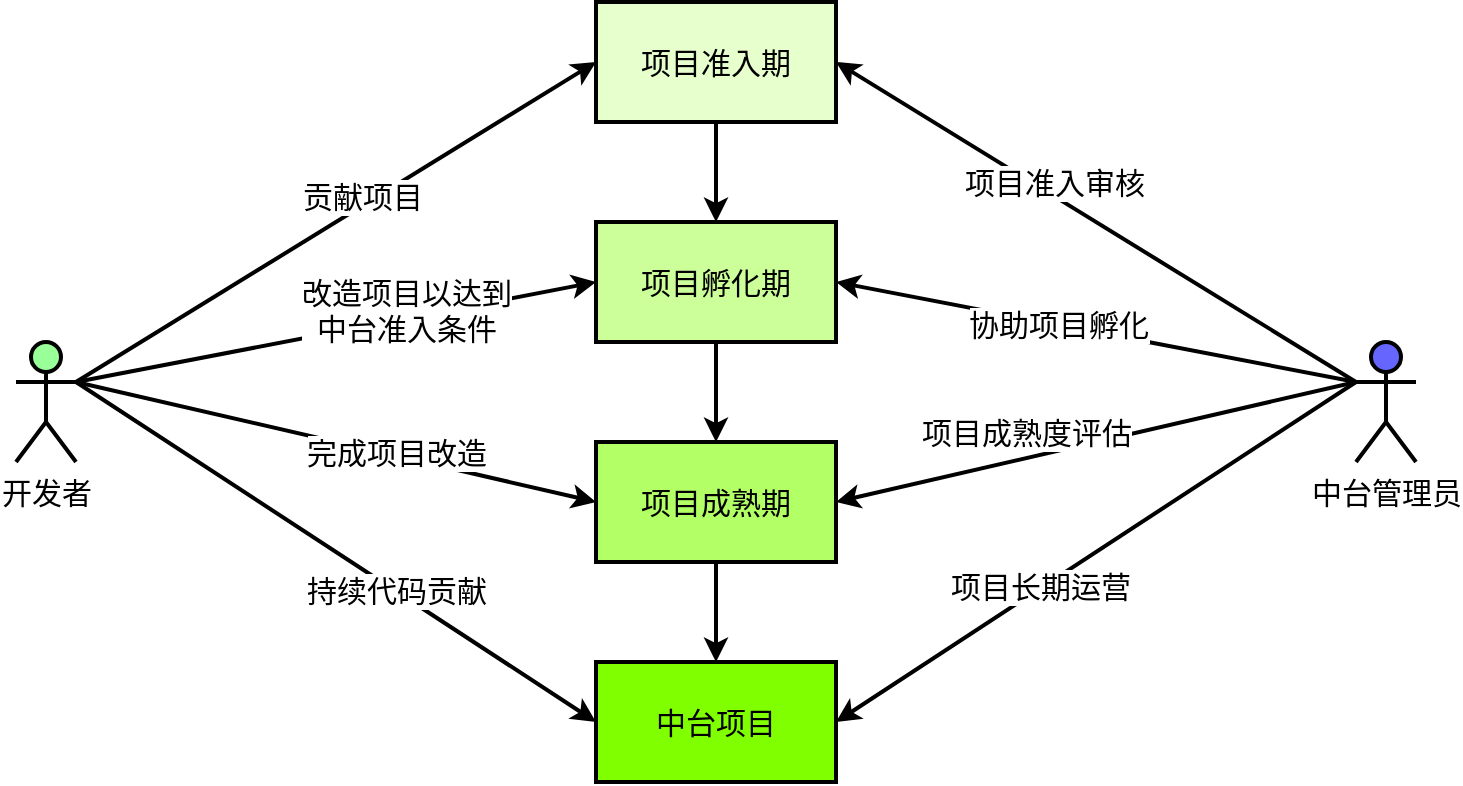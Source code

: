 <mxfile version="14.1.1" type="github">
  <diagram id="Fmt4JYkOpMf6JTTpeLZk" name="Page-1">
    <mxGraphModel dx="2016" dy="1085" grid="1" gridSize="10" guides="1" tooltips="1" connect="1" arrows="1" fold="1" page="1" pageScale="1" pageWidth="827" pageHeight="1169" math="0" shadow="0">
      <root>
        <mxCell id="0" />
        <mxCell id="1" parent="0" />
        <mxCell id="IUOu6LaZ3xwI3mmke3Tm-26" style="rounded=0;orthogonalLoop=1;jettySize=auto;html=1;exitX=1;exitY=0.333;exitDx=0;exitDy=0;exitPerimeter=0;entryX=0;entryY=0.5;entryDx=0;entryDy=0;strokeWidth=2;fontSize=15;" parent="1" source="IUOu6LaZ3xwI3mmke3Tm-16" target="IUOu6LaZ3xwI3mmke3Tm-18" edge="1">
          <mxGeometry relative="1" as="geometry" />
        </mxCell>
        <mxCell id="IUOu6LaZ3xwI3mmke3Tm-27" value="贡献项目" style="edgeLabel;html=1;align=center;verticalAlign=middle;resizable=0;points=[];fontSize=15;" parent="IUOu6LaZ3xwI3mmke3Tm-26" vertex="1" connectable="0">
          <mxGeometry x="-0.347" relative="1" as="geometry">
            <mxPoint x="58.01" y="-40.73" as="offset" />
          </mxGeometry>
        </mxCell>
        <mxCell id="IUOu6LaZ3xwI3mmke3Tm-28" value="改造项目以达到&lt;br&gt;中台准入条件" style="edgeStyle=none;rounded=0;orthogonalLoop=1;jettySize=auto;html=1;exitX=1;exitY=0.333;exitDx=0;exitDy=0;exitPerimeter=0;entryX=0;entryY=0.5;entryDx=0;entryDy=0;strokeWidth=2;fontSize=15;" parent="1" source="IUOu6LaZ3xwI3mmke3Tm-16" target="IUOu6LaZ3xwI3mmke3Tm-20" edge="1">
          <mxGeometry x="0.274" y="4" relative="1" as="geometry">
            <mxPoint as="offset" />
          </mxGeometry>
        </mxCell>
        <mxCell id="IUOu6LaZ3xwI3mmke3Tm-29" style="edgeStyle=none;rounded=0;orthogonalLoop=1;jettySize=auto;html=1;exitX=1;exitY=0.333;exitDx=0;exitDy=0;exitPerimeter=0;entryX=0;entryY=0.5;entryDx=0;entryDy=0;strokeWidth=2;fontSize=15;" parent="1" source="IUOu6LaZ3xwI3mmke3Tm-16" target="IUOu6LaZ3xwI3mmke3Tm-21" edge="1">
          <mxGeometry relative="1" as="geometry" />
        </mxCell>
        <mxCell id="IUOu6LaZ3xwI3mmke3Tm-30" value="完成项目改造" style="edgeLabel;html=1;align=center;verticalAlign=middle;resizable=0;points=[];fontSize=15;" parent="IUOu6LaZ3xwI3mmke3Tm-29" vertex="1" connectable="0">
          <mxGeometry x="0.23" y="2" relative="1" as="geometry">
            <mxPoint as="offset" />
          </mxGeometry>
        </mxCell>
        <mxCell id="IUOu6LaZ3xwI3mmke3Tm-31" style="edgeStyle=none;rounded=0;orthogonalLoop=1;jettySize=auto;html=1;exitX=1;exitY=0.333;exitDx=0;exitDy=0;exitPerimeter=0;entryX=0;entryY=0.5;entryDx=0;entryDy=0;strokeWidth=2;fontSize=15;" parent="1" source="IUOu6LaZ3xwI3mmke3Tm-16" target="IUOu6LaZ3xwI3mmke3Tm-23" edge="1">
          <mxGeometry relative="1" as="geometry" />
        </mxCell>
        <mxCell id="IUOu6LaZ3xwI3mmke3Tm-41" value="持续代码贡献" style="edgeLabel;html=1;align=center;verticalAlign=middle;resizable=0;points=[];fontSize=15;" parent="IUOu6LaZ3xwI3mmke3Tm-31" vertex="1" connectable="0">
          <mxGeometry x="0.227" relative="1" as="geometry">
            <mxPoint as="offset" />
          </mxGeometry>
        </mxCell>
        <mxCell id="IUOu6LaZ3xwI3mmke3Tm-16" value="开发者" style="shape=umlActor;verticalLabelPosition=bottom;verticalAlign=top;html=1;outlineConnect=0;strokeWidth=2;fontSize=15;fillColor=#99FF99;" parent="1" vertex="1">
          <mxGeometry x="40" y="230" width="30" height="60" as="geometry" />
        </mxCell>
        <mxCell id="IUOu6LaZ3xwI3mmke3Tm-34" style="edgeStyle=none;rounded=0;orthogonalLoop=1;jettySize=auto;html=1;exitX=0;exitY=0.333;exitDx=0;exitDy=0;exitPerimeter=0;entryX=1;entryY=0.5;entryDx=0;entryDy=0;strokeWidth=2;fontSize=15;" parent="1" source="IUOu6LaZ3xwI3mmke3Tm-17" target="IUOu6LaZ3xwI3mmke3Tm-18" edge="1">
          <mxGeometry relative="1" as="geometry" />
        </mxCell>
        <mxCell id="IUOu6LaZ3xwI3mmke3Tm-35" value="项目准入审核" style="edgeLabel;html=1;align=center;verticalAlign=middle;resizable=0;points=[];fontSize=15;" parent="IUOu6LaZ3xwI3mmke3Tm-34" vertex="1" connectable="0">
          <mxGeometry x="0.218" relative="1" as="geometry">
            <mxPoint x="7.56" y="-3.18" as="offset" />
          </mxGeometry>
        </mxCell>
        <mxCell id="IUOu6LaZ3xwI3mmke3Tm-36" value="协助项目孵化" style="edgeStyle=none;rounded=0;orthogonalLoop=1;jettySize=auto;html=1;entryX=1;entryY=0.5;entryDx=0;entryDy=0;strokeWidth=2;fontSize=15;exitX=0;exitY=0.333;exitDx=0;exitDy=0;exitPerimeter=0;" parent="1" source="IUOu6LaZ3xwI3mmke3Tm-17" target="IUOu6LaZ3xwI3mmke3Tm-20" edge="1">
          <mxGeometry x="0.143" relative="1" as="geometry">
            <mxPoint x="660" y="200" as="sourcePoint" />
            <mxPoint as="offset" />
          </mxGeometry>
        </mxCell>
        <mxCell id="IUOu6LaZ3xwI3mmke3Tm-37" style="edgeStyle=none;rounded=0;orthogonalLoop=1;jettySize=auto;html=1;exitX=0;exitY=0.333;exitDx=0;exitDy=0;exitPerimeter=0;entryX=1;entryY=0.5;entryDx=0;entryDy=0;strokeWidth=2;fontSize=15;" parent="1" source="IUOu6LaZ3xwI3mmke3Tm-17" target="IUOu6LaZ3xwI3mmke3Tm-21" edge="1">
          <mxGeometry relative="1" as="geometry" />
        </mxCell>
        <mxCell id="IUOu6LaZ3xwI3mmke3Tm-38" value="项目成熟度评估" style="edgeLabel;html=1;align=center;verticalAlign=middle;resizable=0;points=[];fontSize=15;" parent="IUOu6LaZ3xwI3mmke3Tm-37" vertex="1" connectable="0">
          <mxGeometry x="0.423" y="1" relative="1" as="geometry">
            <mxPoint x="19.24" y="-19.3" as="offset" />
          </mxGeometry>
        </mxCell>
        <mxCell id="IUOu6LaZ3xwI3mmke3Tm-39" style="edgeStyle=none;rounded=0;orthogonalLoop=1;jettySize=auto;html=1;exitX=0;exitY=0.333;exitDx=0;exitDy=0;exitPerimeter=0;entryX=1;entryY=0.5;entryDx=0;entryDy=0;strokeWidth=2;fontSize=15;" parent="1" source="IUOu6LaZ3xwI3mmke3Tm-17" target="IUOu6LaZ3xwI3mmke3Tm-23" edge="1">
          <mxGeometry relative="1" as="geometry" />
        </mxCell>
        <mxCell id="IUOu6LaZ3xwI3mmke3Tm-40" value="项目长期运营" style="edgeLabel;html=1;align=center;verticalAlign=middle;resizable=0;points=[];fontSize=15;" parent="IUOu6LaZ3xwI3mmke3Tm-39" vertex="1" connectable="0">
          <mxGeometry x="0.516" y="2" relative="1" as="geometry">
            <mxPoint x="38.05" y="-28.48" as="offset" />
          </mxGeometry>
        </mxCell>
        <mxCell id="IUOu6LaZ3xwI3mmke3Tm-17" value="中台管理员" style="shape=umlActor;verticalLabelPosition=bottom;verticalAlign=top;html=1;outlineConnect=0;strokeWidth=2;fontSize=15;fillColor=#6666FF;" parent="1" vertex="1">
          <mxGeometry x="710" y="230" width="30" height="60" as="geometry" />
        </mxCell>
        <mxCell id="IUOu6LaZ3xwI3mmke3Tm-19" style="edgeStyle=orthogonalEdgeStyle;rounded=0;orthogonalLoop=1;jettySize=auto;html=1;exitX=0.5;exitY=1;exitDx=0;exitDy=0;strokeWidth=2;fontSize=15;entryX=0.5;entryY=0;entryDx=0;entryDy=0;" parent="1" source="IUOu6LaZ3xwI3mmke3Tm-18" target="IUOu6LaZ3xwI3mmke3Tm-20" edge="1">
          <mxGeometry relative="1" as="geometry">
            <mxPoint x="390" y="190" as="targetPoint" />
          </mxGeometry>
        </mxCell>
        <mxCell id="IUOu6LaZ3xwI3mmke3Tm-18" value="项目准入期" style="rounded=0;whiteSpace=wrap;html=1;strokeWidth=2;fontSize=15;fillColor=#E6FFCC;" parent="1" vertex="1">
          <mxGeometry x="330" y="60" width="120" height="60" as="geometry" />
        </mxCell>
        <mxCell id="IUOu6LaZ3xwI3mmke3Tm-22" style="edgeStyle=orthogonalEdgeStyle;rounded=0;orthogonalLoop=1;jettySize=auto;html=1;exitX=0.5;exitY=1;exitDx=0;exitDy=0;entryX=0.5;entryY=0;entryDx=0;entryDy=0;strokeWidth=2;fontSize=15;" parent="1" source="IUOu6LaZ3xwI3mmke3Tm-20" target="IUOu6LaZ3xwI3mmke3Tm-21" edge="1">
          <mxGeometry relative="1" as="geometry" />
        </mxCell>
        <mxCell id="IUOu6LaZ3xwI3mmke3Tm-20" value="项目孵化期" style="rounded=0;whiteSpace=wrap;html=1;strokeWidth=2;fontSize=15;fillColor=#CCFF99;" parent="1" vertex="1">
          <mxGeometry x="330" y="170" width="120" height="60" as="geometry" />
        </mxCell>
        <mxCell id="IUOu6LaZ3xwI3mmke3Tm-24" style="edgeStyle=orthogonalEdgeStyle;rounded=0;orthogonalLoop=1;jettySize=auto;html=1;exitX=0.5;exitY=1;exitDx=0;exitDy=0;entryX=0.5;entryY=0;entryDx=0;entryDy=0;strokeWidth=2;fontSize=15;" parent="1" source="IUOu6LaZ3xwI3mmke3Tm-21" target="IUOu6LaZ3xwI3mmke3Tm-23" edge="1">
          <mxGeometry relative="1" as="geometry" />
        </mxCell>
        <mxCell id="IUOu6LaZ3xwI3mmke3Tm-21" value="项目成熟期" style="rounded=0;whiteSpace=wrap;html=1;strokeWidth=2;fontSize=15;fillColor=#B3FF66;" parent="1" vertex="1">
          <mxGeometry x="330" y="280" width="120" height="60" as="geometry" />
        </mxCell>
        <mxCell id="IUOu6LaZ3xwI3mmke3Tm-23" value="中台项目" style="rounded=0;whiteSpace=wrap;html=1;strokeWidth=2;fontSize=15;fillColor=#80FF00;" parent="1" vertex="1">
          <mxGeometry x="330" y="390" width="120" height="60" as="geometry" />
        </mxCell>
      </root>
    </mxGraphModel>
  </diagram>
</mxfile>
